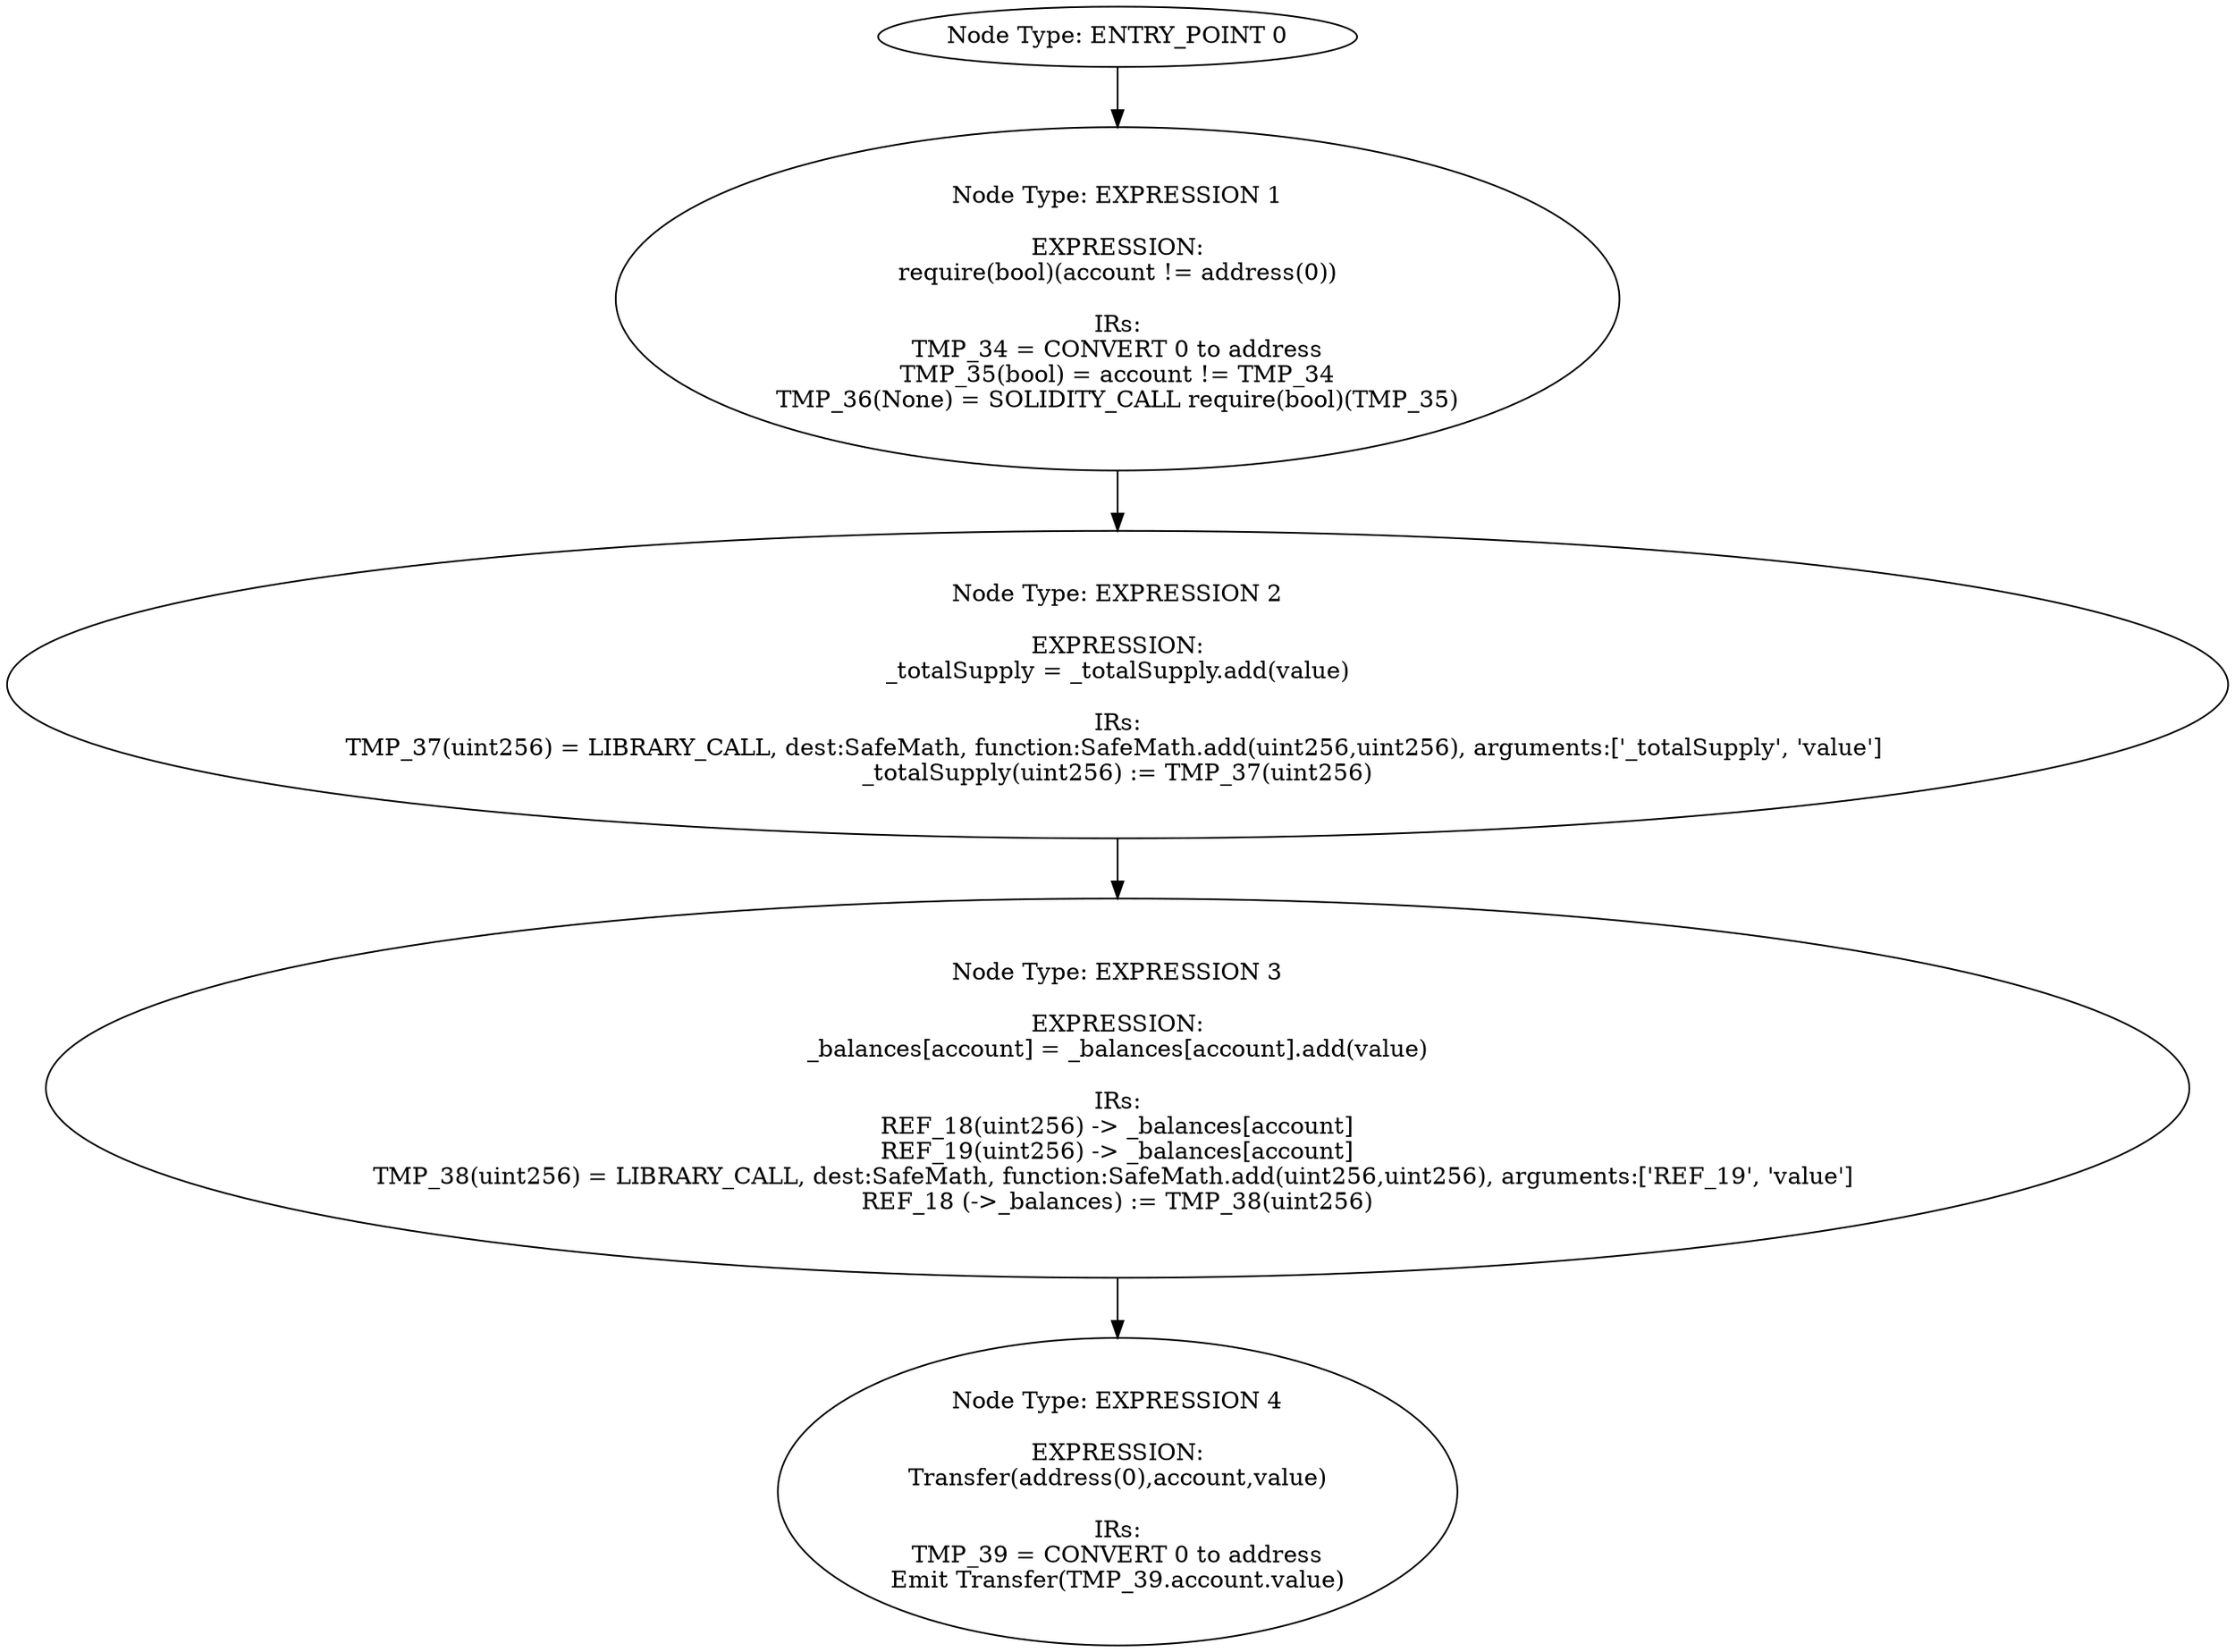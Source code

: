 digraph{
0[label="Node Type: ENTRY_POINT 0
"];
0->1;
1[label="Node Type: EXPRESSION 1

EXPRESSION:
require(bool)(account != address(0))

IRs:
TMP_34 = CONVERT 0 to address
TMP_35(bool) = account != TMP_34
TMP_36(None) = SOLIDITY_CALL require(bool)(TMP_35)"];
1->2;
2[label="Node Type: EXPRESSION 2

EXPRESSION:
_totalSupply = _totalSupply.add(value)

IRs:
TMP_37(uint256) = LIBRARY_CALL, dest:SafeMath, function:SafeMath.add(uint256,uint256), arguments:['_totalSupply', 'value'] 
_totalSupply(uint256) := TMP_37(uint256)"];
2->3;
3[label="Node Type: EXPRESSION 3

EXPRESSION:
_balances[account] = _balances[account].add(value)

IRs:
REF_18(uint256) -> _balances[account]
REF_19(uint256) -> _balances[account]
TMP_38(uint256) = LIBRARY_CALL, dest:SafeMath, function:SafeMath.add(uint256,uint256), arguments:['REF_19', 'value'] 
REF_18 (->_balances) := TMP_38(uint256)"];
3->4;
4[label="Node Type: EXPRESSION 4

EXPRESSION:
Transfer(address(0),account,value)

IRs:
TMP_39 = CONVERT 0 to address
Emit Transfer(TMP_39.account.value)"];
}
